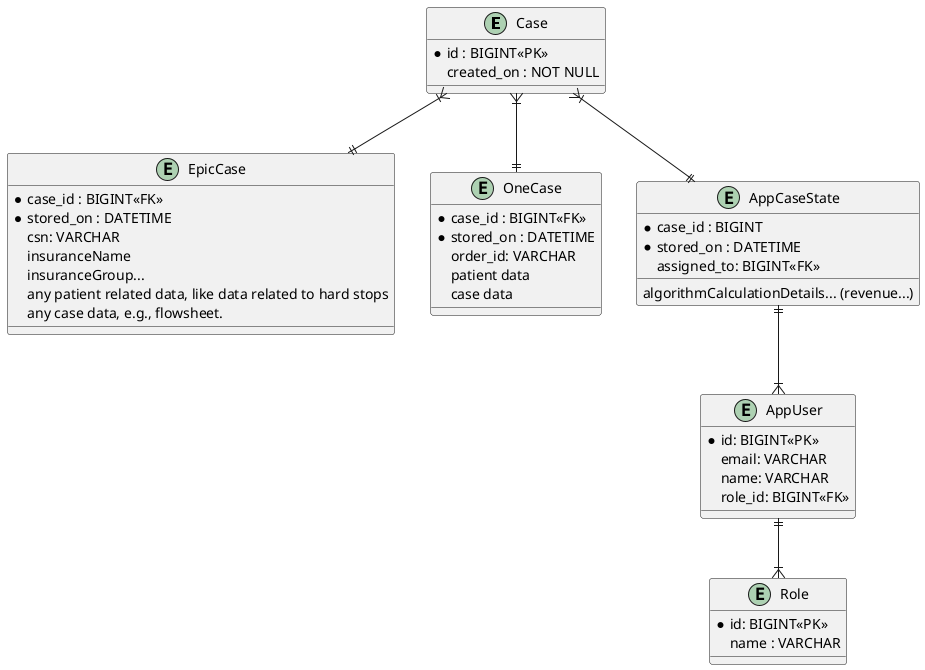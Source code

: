 @startuml
entity Case{
    *id : BIGINT<<PK>>
    created_on : NOT NULL

}

entity EpicCase{
    *case_id : BIGINT<<FK>>
    *stored_on : DATETIME
    csn: VARCHAR
    insuranceName
    insuranceGroup...
    any patient related data, like data related to hard stops
    any case data, e.g., flowsheet.
}

entity OneCase{
    *case_id : BIGINT<<FK>>
    *stored_on : DATETIME
    order_id: VARCHAR
    patient data
    case data
}

entity AppCaseState{
    *case_id : BIGINT
    *stored_on : DATETIME
    assigned_to: BIGINT<<FK>>
    algorithmCalculationDetails... (revenue...)
}

entity AppUser{
    *id: BIGINT<<PK>>
    email: VARCHAR
    name: VARCHAR
    role_id: BIGINT<<FK>>
}

entity Role{
    *id: BIGINT<<PK>>
    name : VARCHAR
}

Case }|--|| EpicCase
Case }|--|| OneCase
Case }|--|| AppCaseState
AppCaseState ||--|{ AppUser
AppUser ||--|{ Role


@enduml